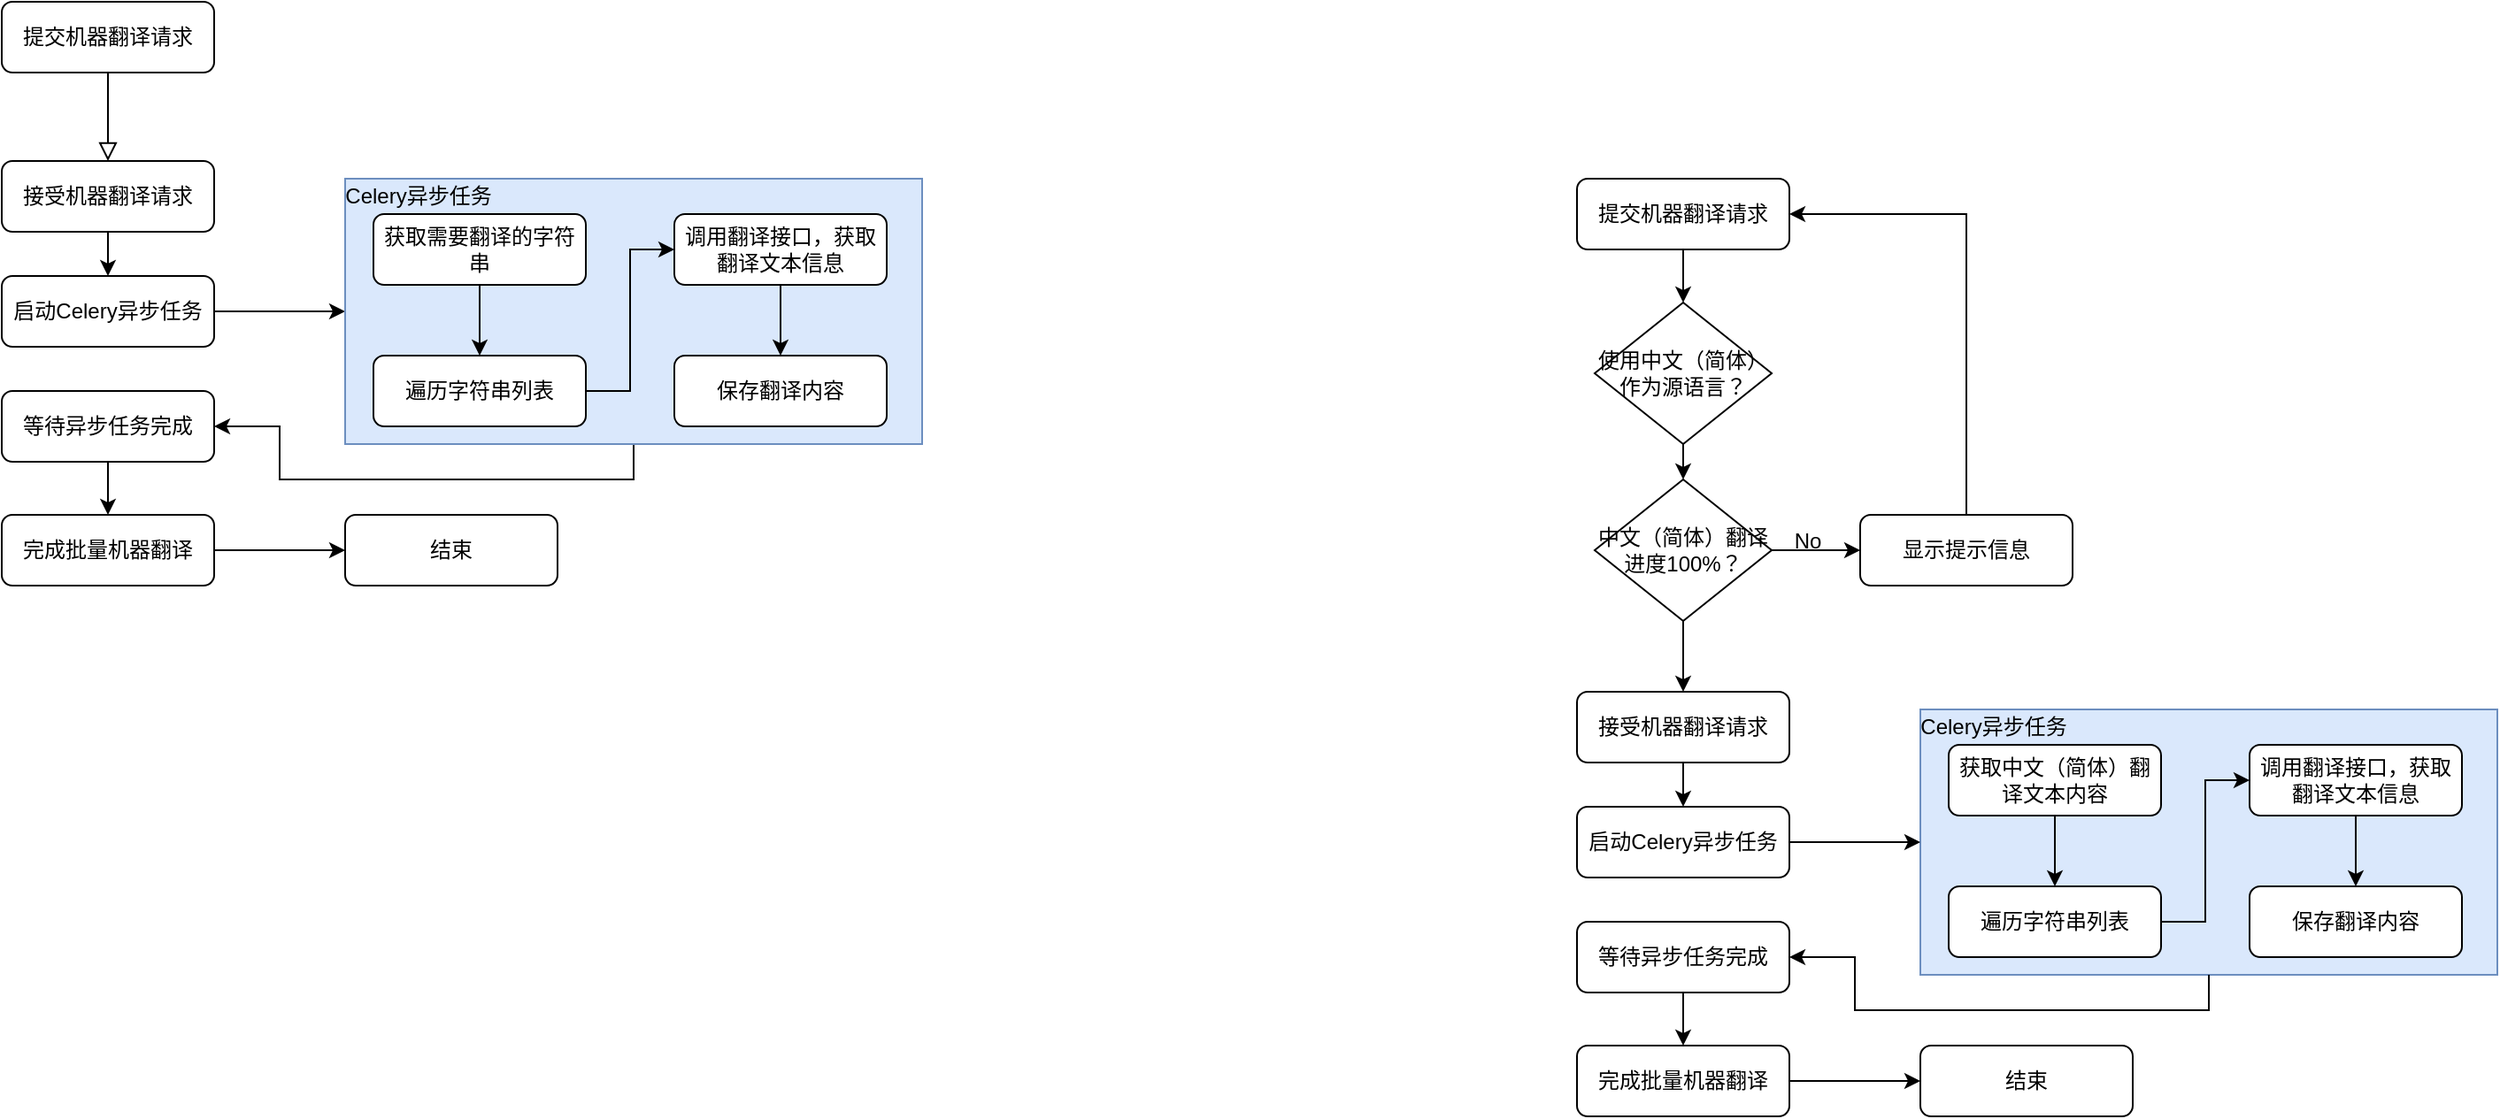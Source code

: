 <mxfile version="21.2.2" type="github">
  <diagram id="C5RBs43oDa-KdzZeNtuy" name="Page-1">
    <mxGraphModel dx="1434" dy="750" grid="1" gridSize="10" guides="1" tooltips="1" connect="1" arrows="1" fold="1" page="1" pageScale="1" pageWidth="827" pageHeight="1169" math="0" shadow="0">
      <root>
        <mxCell id="WIyWlLk6GJQsqaUBKTNV-0" />
        <mxCell id="WIyWlLk6GJQsqaUBKTNV-1" parent="WIyWlLk6GJQsqaUBKTNV-0" />
        <mxCell id="vWsim1BH9OkrU2xUrlqa-30" style="edgeStyle=orthogonalEdgeStyle;rounded=0;orthogonalLoop=1;jettySize=auto;html=1;exitX=0.5;exitY=1;exitDx=0;exitDy=0;entryX=1;entryY=0.5;entryDx=0;entryDy=0;" edge="1" parent="WIyWlLk6GJQsqaUBKTNV-1" source="vWsim1BH9OkrU2xUrlqa-25" target="vWsim1BH9OkrU2xUrlqa-28">
          <mxGeometry relative="1" as="geometry" />
        </mxCell>
        <mxCell id="vWsim1BH9OkrU2xUrlqa-0" value="" style="rounded=0;html=1;jettySize=auto;orthogonalLoop=1;fontSize=11;endArrow=block;endFill=0;endSize=8;strokeWidth=1;shadow=0;labelBackgroundColor=none;edgeStyle=orthogonalEdgeStyle;" edge="1" parent="WIyWlLk6GJQsqaUBKTNV-1" source="vWsim1BH9OkrU2xUrlqa-1">
          <mxGeometry relative="1" as="geometry">
            <mxPoint x="220" y="170" as="targetPoint" />
          </mxGeometry>
        </mxCell>
        <mxCell id="vWsim1BH9OkrU2xUrlqa-1" value="提交机器翻译请求" style="rounded=1;whiteSpace=wrap;html=1;fontSize=12;glass=0;strokeWidth=1;shadow=0;" vertex="1" parent="WIyWlLk6GJQsqaUBKTNV-1">
          <mxGeometry x="160" y="80" width="120" height="40" as="geometry" />
        </mxCell>
        <mxCell id="vWsim1BH9OkrU2xUrlqa-32" style="edgeStyle=orthogonalEdgeStyle;rounded=0;orthogonalLoop=1;jettySize=auto;html=1;exitX=0.5;exitY=1;exitDx=0;exitDy=0;entryX=0.5;entryY=0;entryDx=0;entryDy=0;" edge="1" parent="WIyWlLk6GJQsqaUBKTNV-1" source="vWsim1BH9OkrU2xUrlqa-15" target="vWsim1BH9OkrU2xUrlqa-23">
          <mxGeometry relative="1" as="geometry" />
        </mxCell>
        <mxCell id="vWsim1BH9OkrU2xUrlqa-15" value="接受机器翻译请求" style="rounded=1;whiteSpace=wrap;html=1;fontSize=12;glass=0;strokeWidth=1;shadow=0;" vertex="1" parent="WIyWlLk6GJQsqaUBKTNV-1">
          <mxGeometry x="160" y="170" width="120" height="40" as="geometry" />
        </mxCell>
        <mxCell id="vWsim1BH9OkrU2xUrlqa-27" style="edgeStyle=orthogonalEdgeStyle;rounded=0;orthogonalLoop=1;jettySize=auto;html=1;exitX=1;exitY=0.5;exitDx=0;exitDy=0;entryX=0;entryY=0.5;entryDx=0;entryDy=0;" edge="1" parent="WIyWlLk6GJQsqaUBKTNV-1" source="vWsim1BH9OkrU2xUrlqa-23" target="vWsim1BH9OkrU2xUrlqa-25">
          <mxGeometry relative="1" as="geometry" />
        </mxCell>
        <mxCell id="vWsim1BH9OkrU2xUrlqa-23" value="启动Celery异步任务" style="rounded=1;whiteSpace=wrap;html=1;fontSize=12;glass=0;strokeWidth=1;shadow=0;" vertex="1" parent="WIyWlLk6GJQsqaUBKTNV-1">
          <mxGeometry x="160" y="235" width="120" height="40" as="geometry" />
        </mxCell>
        <mxCell id="vWsim1BH9OkrU2xUrlqa-31" style="edgeStyle=orthogonalEdgeStyle;rounded=0;orthogonalLoop=1;jettySize=auto;html=1;exitX=0.5;exitY=1;exitDx=0;exitDy=0;entryX=0.5;entryY=0;entryDx=0;entryDy=0;" edge="1" parent="WIyWlLk6GJQsqaUBKTNV-1" source="vWsim1BH9OkrU2xUrlqa-28" target="vWsim1BH9OkrU2xUrlqa-29">
          <mxGeometry relative="1" as="geometry" />
        </mxCell>
        <mxCell id="vWsim1BH9OkrU2xUrlqa-28" value="等待异步任务完成" style="rounded=1;whiteSpace=wrap;html=1;fontSize=12;glass=0;strokeWidth=1;shadow=0;" vertex="1" parent="WIyWlLk6GJQsqaUBKTNV-1">
          <mxGeometry x="160" y="300" width="120" height="40" as="geometry" />
        </mxCell>
        <mxCell id="vWsim1BH9OkrU2xUrlqa-35" style="edgeStyle=orthogonalEdgeStyle;rounded=0;orthogonalLoop=1;jettySize=auto;html=1;exitX=1;exitY=0.5;exitDx=0;exitDy=0;entryX=0;entryY=0.5;entryDx=0;entryDy=0;" edge="1" parent="WIyWlLk6GJQsqaUBKTNV-1" source="vWsim1BH9OkrU2xUrlqa-29" target="vWsim1BH9OkrU2xUrlqa-33">
          <mxGeometry relative="1" as="geometry" />
        </mxCell>
        <mxCell id="vWsim1BH9OkrU2xUrlqa-29" value="完成批量机器翻译" style="rounded=1;whiteSpace=wrap;html=1;fontSize=12;glass=0;strokeWidth=1;shadow=0;" vertex="1" parent="WIyWlLk6GJQsqaUBKTNV-1">
          <mxGeometry x="160" y="370" width="120" height="40" as="geometry" />
        </mxCell>
        <mxCell id="vWsim1BH9OkrU2xUrlqa-33" value="结束" style="rounded=1;whiteSpace=wrap;html=1;fontSize=12;glass=0;strokeWidth=1;shadow=0;" vertex="1" parent="WIyWlLk6GJQsqaUBKTNV-1">
          <mxGeometry x="354" y="370" width="120" height="40" as="geometry" />
        </mxCell>
        <mxCell id="vWsim1BH9OkrU2xUrlqa-72" value="" style="group" vertex="1" connectable="0" parent="WIyWlLk6GJQsqaUBKTNV-1">
          <mxGeometry x="340" y="175" width="340" height="155" as="geometry" />
        </mxCell>
        <mxCell id="vWsim1BH9OkrU2xUrlqa-25" value="" style="rounded=0;whiteSpace=wrap;html=1;fillColor=#dae8fc;strokeColor=#6c8ebf;" vertex="1" parent="vWsim1BH9OkrU2xUrlqa-72">
          <mxGeometry x="14" y="5" width="326" height="150" as="geometry" />
        </mxCell>
        <mxCell id="vWsim1BH9OkrU2xUrlqa-24" value="" style="group" vertex="1" connectable="0" parent="vWsim1BH9OkrU2xUrlqa-72">
          <mxGeometry x="30" y="25" width="290" height="120" as="geometry" />
        </mxCell>
        <mxCell id="vWsim1BH9OkrU2xUrlqa-16" value="获取需要翻译的字符串" style="rounded=1;whiteSpace=wrap;html=1;fontSize=12;glass=0;strokeWidth=1;shadow=0;" vertex="1" parent="vWsim1BH9OkrU2xUrlqa-24">
          <mxGeometry width="120" height="40" as="geometry" />
        </mxCell>
        <mxCell id="vWsim1BH9OkrU2xUrlqa-17" value="遍历字符串列表" style="rounded=1;whiteSpace=wrap;html=1;fontSize=12;glass=0;strokeWidth=1;shadow=0;" vertex="1" parent="vWsim1BH9OkrU2xUrlqa-24">
          <mxGeometry y="80" width="120" height="40" as="geometry" />
        </mxCell>
        <mxCell id="vWsim1BH9OkrU2xUrlqa-20" style="edgeStyle=orthogonalEdgeStyle;rounded=0;orthogonalLoop=1;jettySize=auto;html=1;exitX=0.5;exitY=1;exitDx=0;exitDy=0;entryX=0.5;entryY=0;entryDx=0;entryDy=0;" edge="1" parent="vWsim1BH9OkrU2xUrlqa-24" source="vWsim1BH9OkrU2xUrlqa-16" target="vWsim1BH9OkrU2xUrlqa-17">
          <mxGeometry relative="1" as="geometry" />
        </mxCell>
        <mxCell id="vWsim1BH9OkrU2xUrlqa-18" value="调用翻译接口，获取翻译文本信息" style="rounded=1;whiteSpace=wrap;html=1;fontSize=12;glass=0;strokeWidth=1;shadow=0;" vertex="1" parent="vWsim1BH9OkrU2xUrlqa-24">
          <mxGeometry x="170" width="120" height="40" as="geometry" />
        </mxCell>
        <mxCell id="vWsim1BH9OkrU2xUrlqa-21" style="edgeStyle=orthogonalEdgeStyle;rounded=0;orthogonalLoop=1;jettySize=auto;html=1;exitX=1;exitY=0.5;exitDx=0;exitDy=0;entryX=0;entryY=0.5;entryDx=0;entryDy=0;" edge="1" parent="vWsim1BH9OkrU2xUrlqa-24" source="vWsim1BH9OkrU2xUrlqa-17" target="vWsim1BH9OkrU2xUrlqa-18">
          <mxGeometry relative="1" as="geometry" />
        </mxCell>
        <mxCell id="vWsim1BH9OkrU2xUrlqa-19" value="保存翻译内容" style="rounded=1;whiteSpace=wrap;html=1;fontSize=12;glass=0;strokeWidth=1;shadow=0;" vertex="1" parent="vWsim1BH9OkrU2xUrlqa-24">
          <mxGeometry x="170" y="80" width="120" height="40" as="geometry" />
        </mxCell>
        <mxCell id="vWsim1BH9OkrU2xUrlqa-22" style="edgeStyle=orthogonalEdgeStyle;rounded=0;orthogonalLoop=1;jettySize=auto;html=1;exitX=0.5;exitY=1;exitDx=0;exitDy=0;entryX=0.5;entryY=0;entryDx=0;entryDy=0;" edge="1" parent="vWsim1BH9OkrU2xUrlqa-24" source="vWsim1BH9OkrU2xUrlqa-18" target="vWsim1BH9OkrU2xUrlqa-19">
          <mxGeometry relative="1" as="geometry" />
        </mxCell>
        <mxCell id="vWsim1BH9OkrU2xUrlqa-26" value="Celery异步任务" style="text;html=1;align=center;verticalAlign=middle;resizable=0;points=[];autosize=1;strokeColor=none;fillColor=none;" vertex="1" parent="vWsim1BH9OkrU2xUrlqa-72">
          <mxGeometry width="110" height="30" as="geometry" />
        </mxCell>
        <mxCell id="vWsim1BH9OkrU2xUrlqa-117" value="" style="group" vertex="1" connectable="0" parent="WIyWlLk6GJQsqaUBKTNV-1">
          <mxGeometry x="1050" y="180" width="520" height="530" as="geometry" />
        </mxCell>
        <mxCell id="vWsim1BH9OkrU2xUrlqa-87" value="提交机器翻译请求" style="rounded=1;whiteSpace=wrap;html=1;fontSize=12;glass=0;strokeWidth=1;shadow=0;" vertex="1" parent="vWsim1BH9OkrU2xUrlqa-117">
          <mxGeometry width="120" height="40" as="geometry" />
        </mxCell>
        <mxCell id="vWsim1BH9OkrU2xUrlqa-89" value="接受机器翻译请求" style="rounded=1;whiteSpace=wrap;html=1;fontSize=12;glass=0;strokeWidth=1;shadow=0;" vertex="1" parent="vWsim1BH9OkrU2xUrlqa-117">
          <mxGeometry y="290" width="120" height="40" as="geometry" />
        </mxCell>
        <mxCell id="vWsim1BH9OkrU2xUrlqa-91" value="启动Celery异步任务" style="rounded=1;whiteSpace=wrap;html=1;fontSize=12;glass=0;strokeWidth=1;shadow=0;" vertex="1" parent="vWsim1BH9OkrU2xUrlqa-117">
          <mxGeometry y="355" width="120" height="40" as="geometry" />
        </mxCell>
        <mxCell id="vWsim1BH9OkrU2xUrlqa-88" style="edgeStyle=orthogonalEdgeStyle;rounded=0;orthogonalLoop=1;jettySize=auto;html=1;exitX=0.5;exitY=1;exitDx=0;exitDy=0;entryX=0.5;entryY=0;entryDx=0;entryDy=0;" edge="1" parent="vWsim1BH9OkrU2xUrlqa-117" source="vWsim1BH9OkrU2xUrlqa-89" target="vWsim1BH9OkrU2xUrlqa-91">
          <mxGeometry relative="1" as="geometry" />
        </mxCell>
        <mxCell id="vWsim1BH9OkrU2xUrlqa-93" value="等待异步任务完成" style="rounded=1;whiteSpace=wrap;html=1;fontSize=12;glass=0;strokeWidth=1;shadow=0;" vertex="1" parent="vWsim1BH9OkrU2xUrlqa-117">
          <mxGeometry y="420" width="120" height="40" as="geometry" />
        </mxCell>
        <mxCell id="vWsim1BH9OkrU2xUrlqa-95" value="完成批量机器翻译" style="rounded=1;whiteSpace=wrap;html=1;fontSize=12;glass=0;strokeWidth=1;shadow=0;" vertex="1" parent="vWsim1BH9OkrU2xUrlqa-117">
          <mxGeometry y="490" width="120" height="40" as="geometry" />
        </mxCell>
        <mxCell id="vWsim1BH9OkrU2xUrlqa-92" style="edgeStyle=orthogonalEdgeStyle;rounded=0;orthogonalLoop=1;jettySize=auto;html=1;exitX=0.5;exitY=1;exitDx=0;exitDy=0;entryX=0.5;entryY=0;entryDx=0;entryDy=0;" edge="1" parent="vWsim1BH9OkrU2xUrlqa-117" source="vWsim1BH9OkrU2xUrlqa-93" target="vWsim1BH9OkrU2xUrlqa-95">
          <mxGeometry relative="1" as="geometry" />
        </mxCell>
        <mxCell id="vWsim1BH9OkrU2xUrlqa-96" value="结束" style="rounded=1;whiteSpace=wrap;html=1;fontSize=12;glass=0;strokeWidth=1;shadow=0;" vertex="1" parent="vWsim1BH9OkrU2xUrlqa-117">
          <mxGeometry x="194" y="490" width="120" height="40" as="geometry" />
        </mxCell>
        <mxCell id="vWsim1BH9OkrU2xUrlqa-94" style="edgeStyle=orthogonalEdgeStyle;rounded=0;orthogonalLoop=1;jettySize=auto;html=1;exitX=1;exitY=0.5;exitDx=0;exitDy=0;entryX=0;entryY=0.5;entryDx=0;entryDy=0;" edge="1" parent="vWsim1BH9OkrU2xUrlqa-117" source="vWsim1BH9OkrU2xUrlqa-95" target="vWsim1BH9OkrU2xUrlqa-96">
          <mxGeometry relative="1" as="geometry" />
        </mxCell>
        <mxCell id="vWsim1BH9OkrU2xUrlqa-98" value="使用中文（简体）作为源语言？" style="rhombus;whiteSpace=wrap;html=1;" vertex="1" parent="vWsim1BH9OkrU2xUrlqa-117">
          <mxGeometry x="10" y="70" width="100" height="80" as="geometry" />
        </mxCell>
        <mxCell id="vWsim1BH9OkrU2xUrlqa-86" style="edgeStyle=orthogonalEdgeStyle;rounded=0;orthogonalLoop=1;jettySize=auto;html=1;exitX=0.5;exitY=1;exitDx=0;exitDy=0;entryX=0.5;entryY=0;entryDx=0;entryDy=0;" edge="1" parent="vWsim1BH9OkrU2xUrlqa-117" source="vWsim1BH9OkrU2xUrlqa-87" target="vWsim1BH9OkrU2xUrlqa-98">
          <mxGeometry relative="1" as="geometry" />
        </mxCell>
        <mxCell id="vWsim1BH9OkrU2xUrlqa-100" style="edgeStyle=orthogonalEdgeStyle;rounded=0;orthogonalLoop=1;jettySize=auto;html=1;exitX=0.5;exitY=1;exitDx=0;exitDy=0;entryX=0.5;entryY=0;entryDx=0;entryDy=0;" edge="1" parent="vWsim1BH9OkrU2xUrlqa-117" source="vWsim1BH9OkrU2xUrlqa-101" target="vWsim1BH9OkrU2xUrlqa-89">
          <mxGeometry relative="1" as="geometry" />
        </mxCell>
        <mxCell id="vWsim1BH9OkrU2xUrlqa-101" value="中文（简体）翻译进度100%？" style="rhombus;whiteSpace=wrap;html=1;" vertex="1" parent="vWsim1BH9OkrU2xUrlqa-117">
          <mxGeometry x="10" y="170" width="100" height="80" as="geometry" />
        </mxCell>
        <mxCell id="vWsim1BH9OkrU2xUrlqa-97" style="edgeStyle=orthogonalEdgeStyle;rounded=0;orthogonalLoop=1;jettySize=auto;html=1;exitX=0.5;exitY=1;exitDx=0;exitDy=0;entryX=0.5;entryY=0;entryDx=0;entryDy=0;" edge="1" parent="vWsim1BH9OkrU2xUrlqa-117" source="vWsim1BH9OkrU2xUrlqa-98" target="vWsim1BH9OkrU2xUrlqa-101">
          <mxGeometry relative="1" as="geometry" />
        </mxCell>
        <mxCell id="vWsim1BH9OkrU2xUrlqa-102" style="edgeStyle=orthogonalEdgeStyle;rounded=0;orthogonalLoop=1;jettySize=auto;html=1;exitX=0.5;exitY=0;exitDx=0;exitDy=0;entryX=1;entryY=0.5;entryDx=0;entryDy=0;" edge="1" parent="vWsim1BH9OkrU2xUrlqa-117" source="vWsim1BH9OkrU2xUrlqa-103" target="vWsim1BH9OkrU2xUrlqa-87">
          <mxGeometry relative="1" as="geometry" />
        </mxCell>
        <mxCell id="vWsim1BH9OkrU2xUrlqa-103" value="显示提示信息" style="rounded=1;whiteSpace=wrap;html=1;fontSize=12;glass=0;strokeWidth=1;shadow=0;" vertex="1" parent="vWsim1BH9OkrU2xUrlqa-117">
          <mxGeometry x="160" y="190" width="120" height="40" as="geometry" />
        </mxCell>
        <mxCell id="vWsim1BH9OkrU2xUrlqa-99" style="edgeStyle=orthogonalEdgeStyle;rounded=0;orthogonalLoop=1;jettySize=auto;html=1;exitX=1;exitY=0.5;exitDx=0;exitDy=0;entryX=0;entryY=0.5;entryDx=0;entryDy=0;" edge="1" parent="vWsim1BH9OkrU2xUrlqa-117" source="vWsim1BH9OkrU2xUrlqa-101" target="vWsim1BH9OkrU2xUrlqa-103">
          <mxGeometry relative="1" as="geometry" />
        </mxCell>
        <mxCell id="vWsim1BH9OkrU2xUrlqa-104" value="No" style="text;html=1;align=center;verticalAlign=middle;resizable=0;points=[];autosize=1;strokeColor=none;fillColor=none;" vertex="1" parent="vWsim1BH9OkrU2xUrlqa-117">
          <mxGeometry x="110" y="190" width="40" height="30" as="geometry" />
        </mxCell>
        <mxCell id="vWsim1BH9OkrU2xUrlqa-105" value="" style="group" vertex="1" connectable="0" parent="vWsim1BH9OkrU2xUrlqa-117">
          <mxGeometry x="180" y="295" width="340" height="155" as="geometry" />
        </mxCell>
        <mxCell id="vWsim1BH9OkrU2xUrlqa-106" value="" style="rounded=0;whiteSpace=wrap;html=1;fillColor=#dae8fc;strokeColor=#6c8ebf;" vertex="1" parent="vWsim1BH9OkrU2xUrlqa-105">
          <mxGeometry x="14" y="5" width="326" height="150" as="geometry" />
        </mxCell>
        <mxCell id="vWsim1BH9OkrU2xUrlqa-107" value="" style="group" vertex="1" connectable="0" parent="vWsim1BH9OkrU2xUrlqa-105">
          <mxGeometry x="30" y="25" width="290" height="120" as="geometry" />
        </mxCell>
        <mxCell id="vWsim1BH9OkrU2xUrlqa-108" value="获取中文（简体）翻译文本内容" style="rounded=1;whiteSpace=wrap;html=1;fontSize=12;glass=0;strokeWidth=1;shadow=0;" vertex="1" parent="vWsim1BH9OkrU2xUrlqa-107">
          <mxGeometry width="120" height="40" as="geometry" />
        </mxCell>
        <mxCell id="vWsim1BH9OkrU2xUrlqa-109" value="遍历字符串列表" style="rounded=1;whiteSpace=wrap;html=1;fontSize=12;glass=0;strokeWidth=1;shadow=0;" vertex="1" parent="vWsim1BH9OkrU2xUrlqa-107">
          <mxGeometry y="80" width="120" height="40" as="geometry" />
        </mxCell>
        <mxCell id="vWsim1BH9OkrU2xUrlqa-110" style="edgeStyle=orthogonalEdgeStyle;rounded=0;orthogonalLoop=1;jettySize=auto;html=1;exitX=0.5;exitY=1;exitDx=0;exitDy=0;entryX=0.5;entryY=0;entryDx=0;entryDy=0;" edge="1" parent="vWsim1BH9OkrU2xUrlqa-107" source="vWsim1BH9OkrU2xUrlqa-108" target="vWsim1BH9OkrU2xUrlqa-109">
          <mxGeometry relative="1" as="geometry" />
        </mxCell>
        <mxCell id="vWsim1BH9OkrU2xUrlqa-111" value="调用翻译接口，获取翻译文本信息" style="rounded=1;whiteSpace=wrap;html=1;fontSize=12;glass=0;strokeWidth=1;shadow=0;" vertex="1" parent="vWsim1BH9OkrU2xUrlqa-107">
          <mxGeometry x="170" width="120" height="40" as="geometry" />
        </mxCell>
        <mxCell id="vWsim1BH9OkrU2xUrlqa-112" style="edgeStyle=orthogonalEdgeStyle;rounded=0;orthogonalLoop=1;jettySize=auto;html=1;exitX=1;exitY=0.5;exitDx=0;exitDy=0;entryX=0;entryY=0.5;entryDx=0;entryDy=0;" edge="1" parent="vWsim1BH9OkrU2xUrlqa-107" source="vWsim1BH9OkrU2xUrlqa-109" target="vWsim1BH9OkrU2xUrlqa-111">
          <mxGeometry relative="1" as="geometry" />
        </mxCell>
        <mxCell id="vWsim1BH9OkrU2xUrlqa-113" value="保存翻译内容" style="rounded=1;whiteSpace=wrap;html=1;fontSize=12;glass=0;strokeWidth=1;shadow=0;" vertex="1" parent="vWsim1BH9OkrU2xUrlqa-107">
          <mxGeometry x="170" y="80" width="120" height="40" as="geometry" />
        </mxCell>
        <mxCell id="vWsim1BH9OkrU2xUrlqa-114" style="edgeStyle=orthogonalEdgeStyle;rounded=0;orthogonalLoop=1;jettySize=auto;html=1;exitX=0.5;exitY=1;exitDx=0;exitDy=0;entryX=0.5;entryY=0;entryDx=0;entryDy=0;" edge="1" parent="vWsim1BH9OkrU2xUrlqa-107" source="vWsim1BH9OkrU2xUrlqa-111" target="vWsim1BH9OkrU2xUrlqa-113">
          <mxGeometry relative="1" as="geometry" />
        </mxCell>
        <mxCell id="vWsim1BH9OkrU2xUrlqa-115" value="Celery异步任务" style="text;html=1;align=center;verticalAlign=middle;resizable=0;points=[];autosize=1;strokeColor=none;fillColor=none;" vertex="1" parent="vWsim1BH9OkrU2xUrlqa-105">
          <mxGeometry width="110" height="30" as="geometry" />
        </mxCell>
        <mxCell id="vWsim1BH9OkrU2xUrlqa-90" style="edgeStyle=orthogonalEdgeStyle;rounded=0;orthogonalLoop=1;jettySize=auto;html=1;exitX=1;exitY=0.5;exitDx=0;exitDy=0;entryX=0;entryY=0.5;entryDx=0;entryDy=0;" edge="1" parent="vWsim1BH9OkrU2xUrlqa-117" source="vWsim1BH9OkrU2xUrlqa-91" target="vWsim1BH9OkrU2xUrlqa-106">
          <mxGeometry relative="1" as="geometry" />
        </mxCell>
        <mxCell id="vWsim1BH9OkrU2xUrlqa-116" style="edgeStyle=orthogonalEdgeStyle;rounded=0;orthogonalLoop=1;jettySize=auto;html=1;exitX=0.5;exitY=1;exitDx=0;exitDy=0;entryX=1;entryY=0.5;entryDx=0;entryDy=0;" edge="1" parent="vWsim1BH9OkrU2xUrlqa-117" source="vWsim1BH9OkrU2xUrlqa-106" target="vWsim1BH9OkrU2xUrlqa-93">
          <mxGeometry relative="1" as="geometry" />
        </mxCell>
      </root>
    </mxGraphModel>
  </diagram>
</mxfile>

